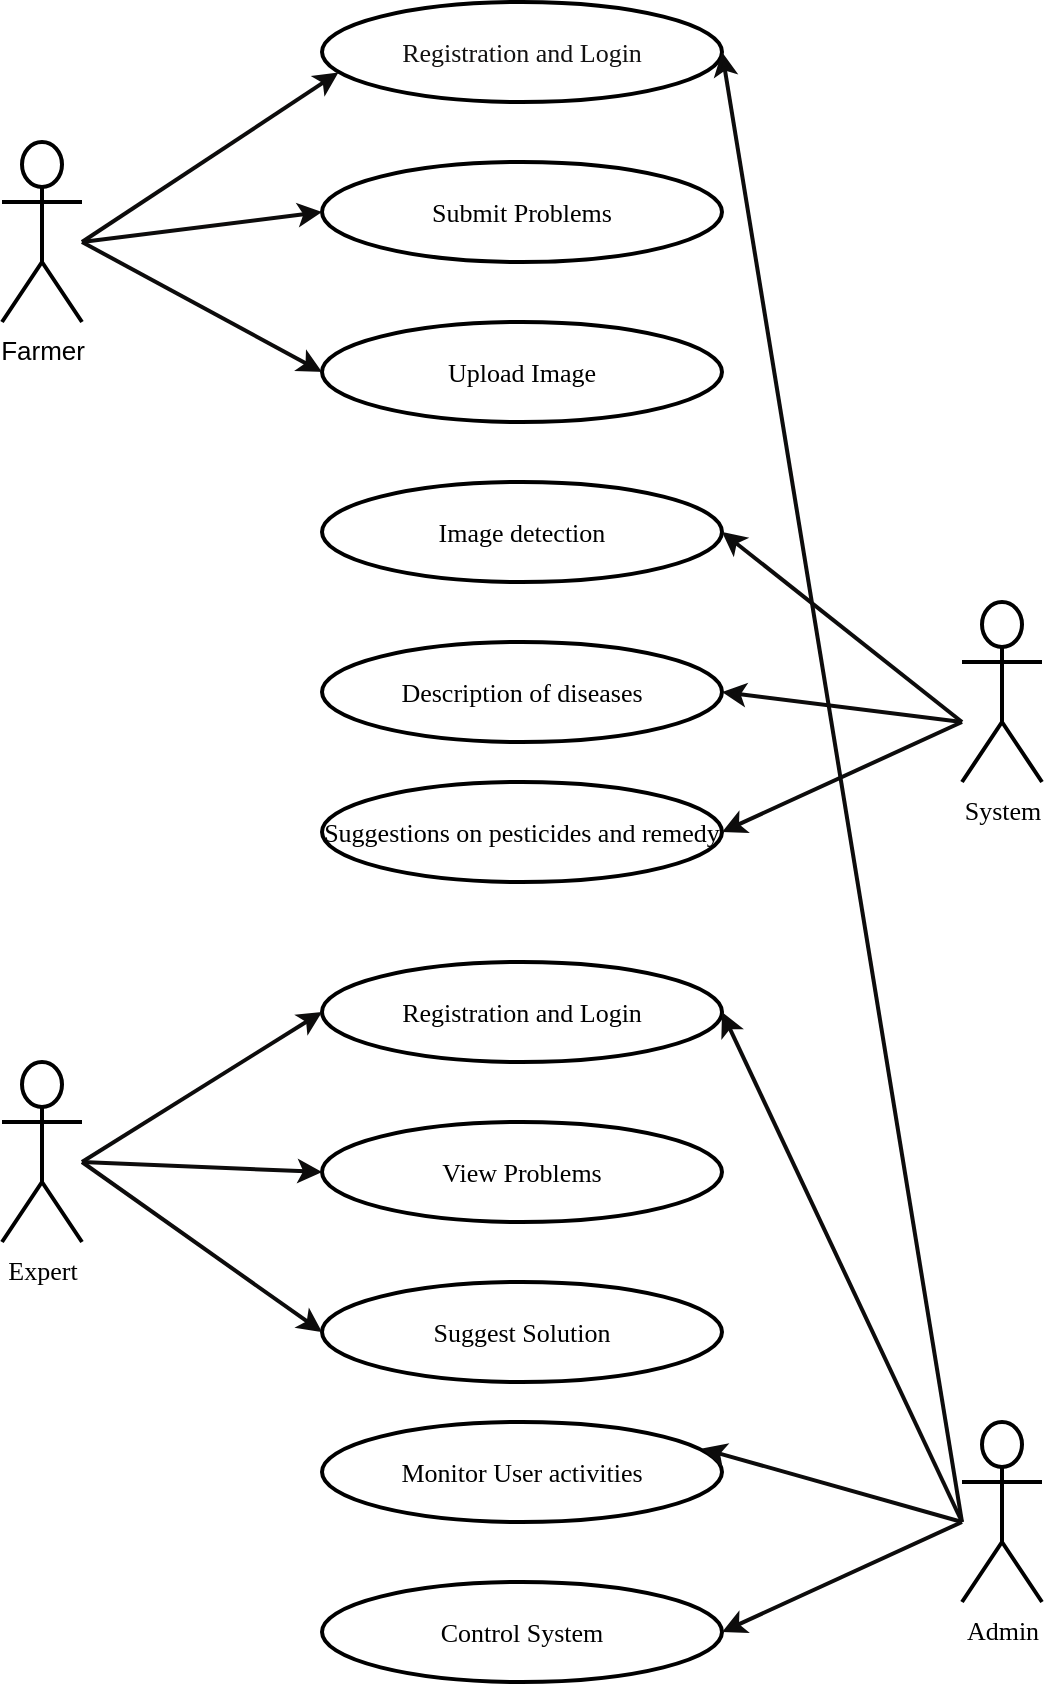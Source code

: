 <mxfile version="20.8.20" type="device"><diagram name="Page-1" id="fnfQp5YeR8Ts5pKAOHUc"><mxGraphModel dx="1004" dy="573" grid="1" gridSize="10" guides="1" tooltips="1" connect="1" arrows="1" fold="1" page="1" pageScale="1" pageWidth="827" pageHeight="1169" math="0" shadow="0"><root><mxCell id="0"/><mxCell id="1" parent="0"/><mxCell id="WXz_Fer50q-zY-_9MaV_-1" value="&lt;font color=&quot;#121111&quot; style=&quot;font-size: 13px;&quot; face=&quot;Times New Roman&quot;&gt;Registration and Login&lt;/font&gt;" style="ellipse;whiteSpace=wrap;html=1;strokeWidth=2;" parent="1" vertex="1"><mxGeometry x="280" y="40" width="200" height="50" as="geometry"/></mxCell><mxCell id="WXz_Fer50q-zY-_9MaV_-2" value="&lt;font style=&quot;font-size: 13px;&quot;&gt;Farmer&lt;/font&gt;" style="shape=umlActor;verticalLabelPosition=bottom;verticalAlign=top;html=1;strokeWidth=2;" parent="1" vertex="1"><mxGeometry x="120" y="110" width="40" height="90" as="geometry"/></mxCell><mxCell id="WXz_Fer50q-zY-_9MaV_-4" value="&lt;font style=&quot;font-size: 13px;&quot;&gt;Submit Problems&lt;/font&gt;" style="ellipse;whiteSpace=wrap;html=1;fontFamily=Times New Roman;fontSize=12;fontColor=none;strokeWidth=2;" parent="1" vertex="1"><mxGeometry x="280" y="120" width="200" height="50" as="geometry"/></mxCell><mxCell id="WXz_Fer50q-zY-_9MaV_-5" value="&lt;font style=&quot;font-size: 13px;&quot;&gt;Upload Image&lt;/font&gt;" style="ellipse;whiteSpace=wrap;html=1;fontFamily=Times New Roman;fontSize=12;fontColor=none;strokeWidth=2;" parent="1" vertex="1"><mxGeometry x="280" y="200" width="200" height="50" as="geometry"/></mxCell><mxCell id="WXz_Fer50q-zY-_9MaV_-7" value="&lt;font style=&quot;font-size: 13px;&quot;&gt;Image detection&lt;/font&gt;" style="ellipse;whiteSpace=wrap;html=1;fontFamily=Times New Roman;fontSize=12;fontColor=none;strokeWidth=2;" parent="1" vertex="1"><mxGeometry x="280" y="280" width="200" height="50" as="geometry"/></mxCell><mxCell id="WXz_Fer50q-zY-_9MaV_-8" value="&lt;font style=&quot;font-size: 13px;&quot;&gt;Description of diseases&lt;/font&gt;" style="ellipse;whiteSpace=wrap;html=1;fontFamily=Times New Roman;fontSize=12;fontColor=none;strokeWidth=2;" parent="1" vertex="1"><mxGeometry x="280" y="360" width="200" height="50" as="geometry"/></mxCell><mxCell id="WXz_Fer50q-zY-_9MaV_-9" value="&lt;font style=&quot;font-size: 13px;&quot;&gt;Suggestions on pesticides and remedy&lt;/font&gt;" style="ellipse;whiteSpace=wrap;html=1;fontFamily=Times New Roman;fontSize=12;fontColor=none;strokeWidth=2;perimeterSpacing=0;shadow=0;" parent="1" vertex="1"><mxGeometry x="280" y="430" width="200" height="50" as="geometry"/></mxCell><mxCell id="WXz_Fer50q-zY-_9MaV_-10" value="&lt;font style=&quot;font-size: 13px;&quot;&gt;Registration and Login&lt;/font&gt;" style="ellipse;whiteSpace=wrap;html=1;fontFamily=Times New Roman;fontSize=12;fontColor=none;strokeWidth=2;" parent="1" vertex="1"><mxGeometry x="280" y="520" width="200" height="50" as="geometry"/></mxCell><mxCell id="WXz_Fer50q-zY-_9MaV_-11" value="&lt;font style=&quot;font-size: 13px;&quot;&gt;View Problems&lt;/font&gt;" style="ellipse;whiteSpace=wrap;html=1;fontFamily=Times New Roman;fontSize=12;strokeWidth=2;" parent="1" vertex="1"><mxGeometry x="280" y="600" width="200" height="50" as="geometry"/></mxCell><mxCell id="WXz_Fer50q-zY-_9MaV_-12" value="&lt;font style=&quot;font-size: 13px;&quot;&gt;Suggest Solution&lt;/font&gt;" style="ellipse;whiteSpace=wrap;html=1;fontFamily=Times New Roman;fontSize=12;fontColor=none;strokeWidth=2;" parent="1" vertex="1"><mxGeometry x="280" y="680" width="200" height="50" as="geometry"/></mxCell><mxCell id="WXz_Fer50q-zY-_9MaV_-13" value="&lt;font style=&quot;font-size: 13px;&quot;&gt;Monitor User activities&lt;/font&gt;" style="ellipse;whiteSpace=wrap;html=1;fontFamily=Times New Roman;fontSize=12;fontColor=none;strokeWidth=2;" parent="1" vertex="1"><mxGeometry x="280" y="750" width="200" height="50" as="geometry"/></mxCell><mxCell id="WXz_Fer50q-zY-_9MaV_-14" value="&lt;font style=&quot;font-size: 13px;&quot;&gt;Control System&lt;/font&gt;" style="ellipse;whiteSpace=wrap;html=1;fontFamily=Times New Roman;fontSize=12;fontColor=none;strokeWidth=2;" parent="1" vertex="1"><mxGeometry x="280" y="830" width="200" height="50" as="geometry"/></mxCell><mxCell id="WXz_Fer50q-zY-_9MaV_-16" value="&lt;font style=&quot;font-size: 13px;&quot;&gt;System&lt;/font&gt;" style="shape=umlActor;verticalLabelPosition=bottom;verticalAlign=top;html=1;outlineConnect=0;fontFamily=Times New Roman;fontSize=12;fontColor=none;strokeWidth=2;" parent="1" vertex="1"><mxGeometry x="600" y="340" width="40" height="90" as="geometry"/></mxCell><mxCell id="WXz_Fer50q-zY-_9MaV_-23" value="&lt;font style=&quot;font-size: 13px;&quot;&gt;Expert&lt;/font&gt;" style="shape=umlActor;verticalLabelPosition=bottom;verticalAlign=top;html=1;outlineConnect=0;fontFamily=Times New Roman;fontSize=12;fontColor=none;strokeWidth=2;" parent="1" vertex="1"><mxGeometry x="120" y="570" width="40" height="90" as="geometry"/></mxCell><mxCell id="WXz_Fer50q-zY-_9MaV_-24" value="&lt;font style=&quot;font-size: 13px;&quot;&gt;Admin&lt;/font&gt;" style="shape=umlActor;verticalLabelPosition=bottom;verticalAlign=top;html=1;outlineConnect=0;fontFamily=Times New Roman;fontSize=12;fontColor=none;strokeWidth=2;" parent="1" vertex="1"><mxGeometry x="600" y="750" width="40" height="90" as="geometry"/></mxCell><mxCell id="WXz_Fer50q-zY-_9MaV_-29" value="" style="endArrow=classic;html=1;rounded=0;fontFamily=Times New Roman;fontSize=12;fontColor=none;entryX=0.041;entryY=0.706;entryDx=0;entryDy=0;entryPerimeter=0;strokeColor=#0d0c0c;strokeWidth=2;" parent="1" target="WXz_Fer50q-zY-_9MaV_-1" edge="1"><mxGeometry width="50" height="50" relative="1" as="geometry"><mxPoint x="160" y="160" as="sourcePoint"/><mxPoint x="210" y="110" as="targetPoint"/></mxGeometry></mxCell><mxCell id="WXz_Fer50q-zY-_9MaV_-30" value="" style="endArrow=classic;html=1;rounded=0;strokeColor=#0d0c0c;strokeWidth=2;fontFamily=Times New Roman;fontSize=12;fontColor=none;entryX=0;entryY=0.5;entryDx=0;entryDy=0;" parent="1" target="WXz_Fer50q-zY-_9MaV_-4" edge="1"><mxGeometry width="50" height="50" relative="1" as="geometry"><mxPoint x="160" y="160" as="sourcePoint"/><mxPoint x="210" y="110" as="targetPoint"/></mxGeometry></mxCell><mxCell id="WXz_Fer50q-zY-_9MaV_-31" value="" style="endArrow=classic;html=1;rounded=0;strokeColor=#0d0c0c;strokeWidth=2;fontFamily=Times New Roman;fontSize=12;fontColor=none;entryX=0;entryY=0.5;entryDx=0;entryDy=0;" parent="1" target="WXz_Fer50q-zY-_9MaV_-5" edge="1"><mxGeometry width="50" height="50" relative="1" as="geometry"><mxPoint x="160" y="160" as="sourcePoint"/><mxPoint x="210" y="110" as="targetPoint"/></mxGeometry></mxCell><mxCell id="WXz_Fer50q-zY-_9MaV_-33" value="" style="endArrow=classic;html=1;rounded=0;strokeColor=#0d0c0c;strokeWidth=2;fontFamily=Times New Roman;fontSize=12;fontColor=none;entryX=1;entryY=0.5;entryDx=0;entryDy=0;" parent="1" target="WXz_Fer50q-zY-_9MaV_-8" edge="1"><mxGeometry width="50" height="50" relative="1" as="geometry"><mxPoint x="600" y="400" as="sourcePoint"/><mxPoint x="645" y="350" as="targetPoint"/></mxGeometry></mxCell><mxCell id="WXz_Fer50q-zY-_9MaV_-34" value="" style="endArrow=classic;html=1;rounded=0;strokeColor=#0d0c0c;strokeWidth=2;fontFamily=Times New Roman;fontSize=12;fontColor=none;entryX=1;entryY=0.5;entryDx=0;entryDy=0;" parent="1" target="WXz_Fer50q-zY-_9MaV_-9" edge="1"><mxGeometry width="50" height="50" relative="1" as="geometry"><mxPoint x="600" y="400" as="sourcePoint"/><mxPoint x="480" y="390" as="targetPoint"/></mxGeometry></mxCell><mxCell id="WXz_Fer50q-zY-_9MaV_-35" value="" style="endArrow=classic;html=1;rounded=0;strokeColor=#0d0c0c;strokeWidth=2;fontFamily=Times New Roman;fontSize=12;fontColor=none;entryX=1;entryY=0.5;entryDx=0;entryDy=0;" parent="1" target="WXz_Fer50q-zY-_9MaV_-7" edge="1"><mxGeometry width="50" height="50" relative="1" as="geometry"><mxPoint x="600" y="400" as="sourcePoint"/><mxPoint x="650" y="350" as="targetPoint"/></mxGeometry></mxCell><mxCell id="WXz_Fer50q-zY-_9MaV_-36" value="" style="endArrow=classic;html=1;rounded=0;strokeColor=#0d0c0c;strokeWidth=2;fontFamily=Times New Roman;fontSize=12;fontColor=none;entryX=0;entryY=0.5;entryDx=0;entryDy=0;" parent="1" target="WXz_Fer50q-zY-_9MaV_-10" edge="1"><mxGeometry width="50" height="50" relative="1" as="geometry"><mxPoint x="160" y="620" as="sourcePoint"/><mxPoint x="210" y="570" as="targetPoint"/></mxGeometry></mxCell><mxCell id="WXz_Fer50q-zY-_9MaV_-37" value="" style="endArrow=classic;html=1;rounded=0;strokeColor=#0d0c0c;strokeWidth=2;fontFamily=Times New Roman;fontSize=12;fontColor=none;entryX=0;entryY=0.5;entryDx=0;entryDy=0;" parent="1" target="WXz_Fer50q-zY-_9MaV_-11" edge="1"><mxGeometry width="50" height="50" relative="1" as="geometry"><mxPoint x="160" y="620" as="sourcePoint"/><mxPoint x="45" y="607.5" as="targetPoint"/></mxGeometry></mxCell><mxCell id="WXz_Fer50q-zY-_9MaV_-38" value="" style="endArrow=classic;html=1;rounded=0;strokeColor=#0d0c0c;strokeWidth=2;fontFamily=Times New Roman;fontSize=12;fontColor=none;entryX=0;entryY=0.5;entryDx=0;entryDy=0;" parent="1" target="WXz_Fer50q-zY-_9MaV_-12" edge="1"><mxGeometry width="50" height="50" relative="1" as="geometry"><mxPoint x="160" y="620" as="sourcePoint"/><mxPoint x="45" y="607.5" as="targetPoint"/></mxGeometry></mxCell><mxCell id="WXz_Fer50q-zY-_9MaV_-39" value="" style="endArrow=classic;html=1;rounded=0;strokeColor=#0d0c0c;strokeWidth=2;fontFamily=Times New Roman;fontSize=12;fontColor=none;entryX=1;entryY=0.5;entryDx=0;entryDy=0;" parent="1" target="WXz_Fer50q-zY-_9MaV_-10" edge="1"><mxGeometry width="50" height="50" relative="1" as="geometry"><mxPoint x="600" y="800" as="sourcePoint"/><mxPoint x="470" y="550" as="targetPoint"/></mxGeometry></mxCell><mxCell id="WXz_Fer50q-zY-_9MaV_-40" value="" style="endArrow=classic;html=1;rounded=0;strokeColor=#0d0c0c;strokeWidth=2;fontFamily=Times New Roman;fontSize=12;fontColor=none;entryX=0.95;entryY=0.266;entryDx=0;entryDy=0;entryPerimeter=0;" parent="1" target="WXz_Fer50q-zY-_9MaV_-13" edge="1"><mxGeometry width="50" height="50" relative="1" as="geometry"><mxPoint x="600" y="800" as="sourcePoint"/><mxPoint x="470" y="630" as="targetPoint"/></mxGeometry></mxCell><mxCell id="WXz_Fer50q-zY-_9MaV_-41" value="" style="endArrow=classic;html=1;rounded=0;strokeColor=#0d0c0c;strokeWidth=2;fontFamily=Times New Roman;fontSize=12;fontColor=none;entryX=1;entryY=0.5;entryDx=0;entryDy=0;" parent="1" target="WXz_Fer50q-zY-_9MaV_-14" edge="1"><mxGeometry width="50" height="50" relative="1" as="geometry"><mxPoint x="600" y="800" as="sourcePoint"/><mxPoint x="480" y="630" as="targetPoint"/></mxGeometry></mxCell><mxCell id="WXz_Fer50q-zY-_9MaV_-42" value="" style="endArrow=classic;html=1;rounded=0;strokeColor=#0d0c0c;strokeWidth=2;fontFamily=Times New Roman;fontSize=12;fontColor=none;entryX=1;entryY=0.5;entryDx=0;entryDy=0;" parent="1" target="WXz_Fer50q-zY-_9MaV_-1" edge="1"><mxGeometry width="50" height="50" relative="1" as="geometry"><mxPoint x="600" y="800" as="sourcePoint"/><mxPoint x="485" y="630" as="targetPoint"/></mxGeometry></mxCell></root></mxGraphModel></diagram></mxfile>